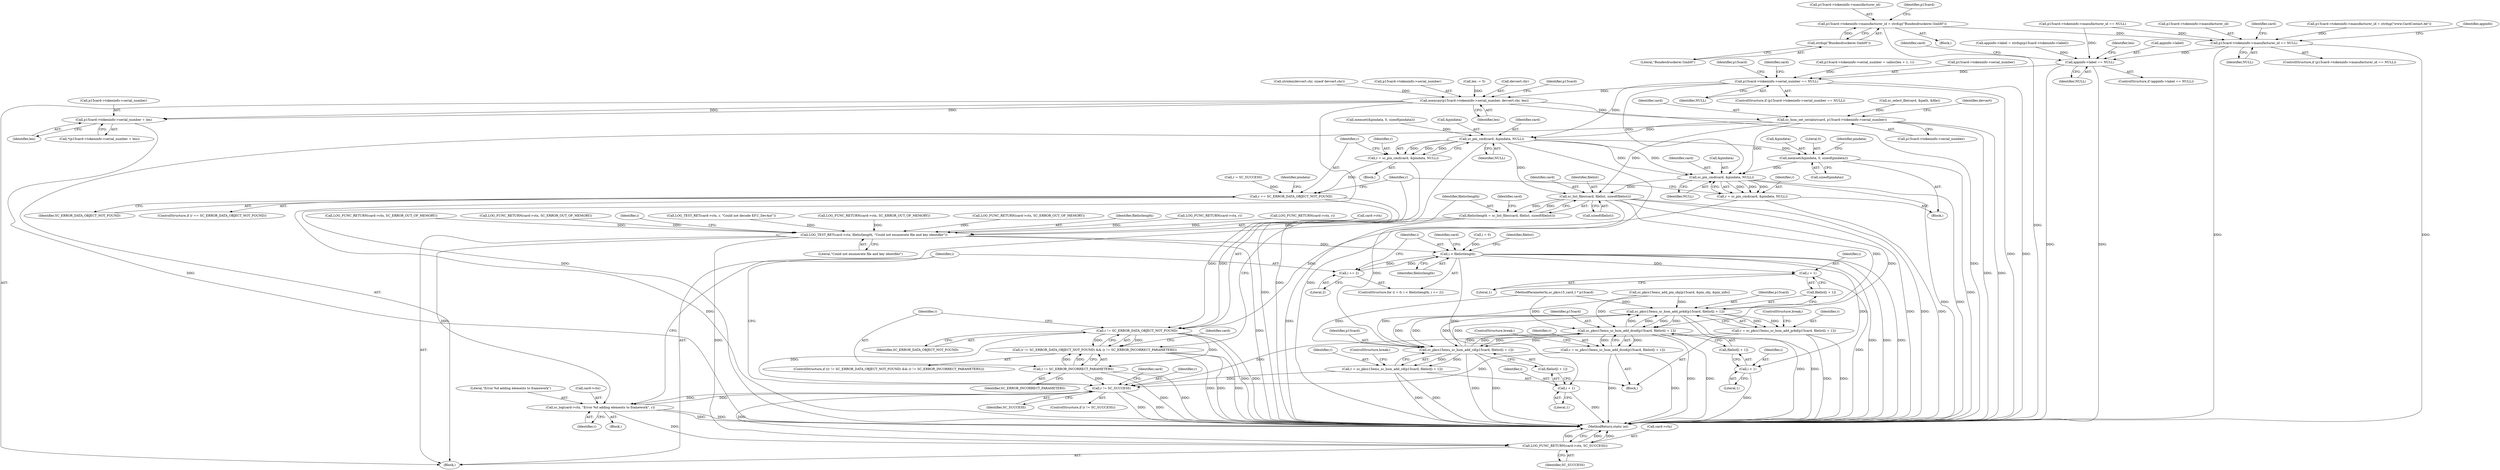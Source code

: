 digraph "0_OpenSC_360e95d45ac4123255a4c796db96337f332160ad#diff-d643a0fa169471dbf2912f4866dc49c5_6@API" {
"1000483" [label="(Call,p15card->tokeninfo->manufacturer_id = strdup(\"Bundesdruckerei GmbH\"))"];
"1000489" [label="(Call,strdup(\"Bundesdruckerei GmbH\"))"];
"1000502" [label="(Call,p15card->tokeninfo->manufacturer_id == NULL)"];
"1000525" [label="(Call,appinfo->label == NULL)"];
"1000564" [label="(Call,p15card->tokeninfo->serial_number == NULL)"];
"1000576" [label="(Call,memcpy(p15card->tokeninfo->serial_number, devcert.chr, len))"];
"1000588" [label="(Call,p15card->tokeninfo->serial_number + len)"];
"1000596" [label="(Call,sc_hsm_set_serialnr(card, p15card->tokeninfo->serial_number))"];
"1000963" [label="(Call,sc_pin_cmd(card, &pindata, NULL))"];
"1000961" [label="(Call,r = sc_pin_cmd(card, &pindata, NULL))"];
"1000969" [label="(Call,r == SC_ERROR_DATA_OBJECT_NOT_FOUND)"];
"1001003" [label="(Call,r != SC_ERROR_DATA_OBJECT_NOT_FOUND)"];
"1001002" [label="(Call,(r != SC_ERROR_DATA_OBJECT_NOT_FOUND) && (r != SC_ERROR_INCORRECT_PARAMETERS))"];
"1001006" [label="(Call,r != SC_ERROR_INCORRECT_PARAMETERS)"];
"1001077" [label="(Call,r != SC_SUCCESS)"];
"1001081" [label="(Call,sc_log(card->ctx, \"Error %d adding elements to framework\", r))"];
"1001087" [label="(Call,LOG_FUNC_RETURN(card->ctx, SC_SUCCESS))"];
"1000973" [label="(Call,memset(&pindata, 0, sizeof(pindata)))"];
"1000996" [label="(Call,sc_pin_cmd(card, &pindata, NULL))"];
"1000994" [label="(Call,r = sc_pin_cmd(card, &pindata, NULL))"];
"1001016" [label="(Call,sc_list_files(card, filelist, sizeof(filelist)))"];
"1001014" [label="(Call,filelistlength = sc_list_files(card, filelist, sizeof(filelist)))"];
"1001021" [label="(Call,LOG_TEST_RET(card->ctx, filelistlength, \"Could not enumerate file and key identifier\"))"];
"1001031" [label="(Call,i < filelistlength)"];
"1001034" [label="(Call,i += 2)"];
"1001050" [label="(Call,i + 1)"];
"1001061" [label="(Call,i + 1)"];
"1001072" [label="(Call,i + 1)"];
"1001046" [label="(Call,sc_pkcs15emu_sc_hsm_add_prkd(p15card, filelist[i + 1]))"];
"1001044" [label="(Call,r = sc_pkcs15emu_sc_hsm_add_prkd(p15card, filelist[i + 1]))"];
"1001057" [label="(Call,sc_pkcs15emu_sc_hsm_add_dcod(p15card, filelist[i + 1]))"];
"1001055" [label="(Call,r = sc_pkcs15emu_sc_hsm_add_dcod(p15card, filelist[i + 1]))"];
"1001068" [label="(Call,sc_pkcs15emu_sc_hsm_add_cd(p15card, filelist[i + 1]))"];
"1001066" [label="(Call,r = sc_pkcs15emu_sc_hsm_add_cd(p15card, filelist[i + 1]))"];
"1000576" [label="(Call,memcpy(p15card->tokeninfo->serial_number, devcert.chr, len))"];
"1001017" [label="(Identifier,card)"];
"1001058" [label="(Identifier,p15card)"];
"1000573" [label="(Identifier,card)"];
"1000597" [label="(Identifier,card)"];
"1001052" [label="(Literal,1)"];
"1000967" [label="(Identifier,NULL)"];
"1001080" [label="(Block,)"];
"1001031" [label="(Call,i < filelistlength)"];
"1000536" [label="(Identifier,len)"];
"1001053" [label="(ControlStructure,break;)"];
"1000458" [label="(Call,p15card->tokeninfo->manufacturer_id == NULL)"];
"1001027" [label="(ControlStructure,for (i = 0; i < filelistlength; i += 2))"];
"1001070" [label="(Call,filelist[i + 1])"];
"1000484" [label="(Call,p15card->tokeninfo->manufacturer_id)"];
"1000552" [label="(Call,p15card->tokeninfo->serial_number = calloc(len + 1, 1))"];
"1000963" [label="(Call,sc_pin_cmd(card, &pindata, NULL))"];
"1000503" [label="(Call,p15card->tokeninfo->manufacturer_id)"];
"1000970" [label="(Identifier,r)"];
"1001057" [label="(Call,sc_pkcs15emu_sc_hsm_add_dcod(p15card, filelist[i + 1]))"];
"1000997" [label="(Identifier,card)"];
"1001069" [label="(Identifier,p15card)"];
"1001003" [label="(Call,r != SC_ERROR_DATA_OBJECT_NOT_FOUND)"];
"1001079" [label="(Identifier,SC_SUCCESS)"];
"1001082" [label="(Call,card->ctx)"];
"1000962" [label="(Identifier,r)"];
"1001006" [label="(Call,r != SC_ERROR_INCORRECT_PARAMETERS)"];
"1000974" [label="(Call,&pindata)"];
"1000994" [label="(Call,r = sc_pin_cmd(card, &pindata, NULL))"];
"1001008" [label="(Identifier,SC_ERROR_INCORRECT_PARAMETERS)"];
"1001014" [label="(Call,filelistlength = sc_list_files(card, filelist, sizeof(filelist)))"];
"1000961" [label="(Call,r = sc_pin_cmd(card, &pindata, NULL))"];
"1001007" [label="(Identifier,r)"];
"1001073" [label="(Identifier,i)"];
"1001075" [label="(ControlStructure,break;)"];
"1001088" [label="(Call,card->ctx)"];
"1000996" [label="(Call,sc_pin_cmd(card, &pindata, NULL))"];
"1000973" [label="(Call,memset(&pindata, 0, sizeof(pindata)))"];
"1000972" [label="(Block,)"];
"1001029" [label="(Identifier,i)"];
"1001001" [label="(ControlStructure,if ((r != SC_ERROR_DATA_OBJECT_NOT_FOUND) && (r != SC_ERROR_INCORRECT_PARAMETERS)))"];
"1000594" [label="(Identifier,len)"];
"1000935" [label="(Call,r = SC_SUCCESS)"];
"1001023" [label="(Identifier,card)"];
"1001074" [label="(Literal,1)"];
"1000570" [label="(Identifier,NULL)"];
"1000361" [label="(Call,LOG_TEST_RET(card->ctx, r, \"Could not decode EF.C_DevAut\"))"];
"1000596" [label="(Call,sc_hsm_set_serialnr(card, p15card->tokeninfo->serial_number))"];
"1000526" [label="(Call,appinfo->label)"];
"1000969" [label="(Call,r == SC_ERROR_DATA_OBJECT_NOT_FOUND)"];
"1000564" [label="(Call,p15card->tokeninfo->serial_number == NULL)"];
"1001019" [label="(Call,sizeof(filelist))"];
"1001015" [label="(Identifier,filelistlength)"];
"1000524" [label="(ControlStructure,if (appinfo->label == NULL))"];
"1001066" [label="(Call,r = sc_pkcs15emu_sc_hsm_add_cd(p15card, filelist[i + 1]))"];
"1000939" [label="(Block,)"];
"1001004" [label="(Identifier,r)"];
"1000565" [label="(Call,p15card->tokeninfo->serial_number)"];
"1001021" [label="(Call,LOG_TEST_RET(card->ctx, filelistlength, \"Could not enumerate file and key identifier\"))"];
"1000975" [label="(Identifier,pindata)"];
"1000537" [label="(Call,strnlen(devcert.chr, sizeof devcert.chr))"];
"1000505" [label="(Identifier,p15card)"];
"1001062" [label="(Identifier,i)"];
"1001055" [label="(Call,r = sc_pkcs15emu_sc_hsm_add_dcod(p15card, filelist[i + 1]))"];
"1000588" [label="(Call,p15card->tokeninfo->serial_number + len)"];
"1000577" [label="(Call,p15card->tokeninfo->serial_number)"];
"1000571" [label="(Call,LOG_FUNC_RETURN(card->ctx, SC_ERROR_OUT_OF_MEMORY))"];
"1000964" [label="(Identifier,card)"];
"1000107" [label="(Block,)"];
"1000579" [label="(Identifier,p15card)"];
"1001011" [label="(Identifier,card)"];
"1001085" [label="(Literal,\"Error %d adding elements to framework\")"];
"1001033" [label="(Identifier,filelistlength)"];
"1000530" [label="(Call,LOG_FUNC_RETURN(card->ctx, SC_ERROR_OUT_OF_MEMORY))"];
"1000511" [label="(Identifier,card)"];
"1001072" [label="(Call,i + 1)"];
"1001047" [label="(Identifier,p15card)"];
"1001036" [label="(Literal,2)"];
"1001002" [label="(Call,(r != SC_ERROR_DATA_OBJECT_NOT_FOUND) && (r != SC_ERROR_INCORRECT_PARAMETERS))"];
"1000977" [label="(Call,sizeof(pindata))"];
"1000549" [label="(Call,len -= 5)"];
"1000907" [label="(Call,sc_pkcs15emu_add_pin_obj(p15card, &pin_obj, &pin_info))"];
"1000582" [label="(Call,devcert.chr)"];
"1000971" [label="(Identifier,SC_ERROR_DATA_OBJECT_NOT_FOUND)"];
"1000493" [label="(Call,p15card->tokeninfo->manufacturer_id = strdup(\"www.CardContact.de\"))"];
"1000190" [label="(Call,sc_select_file(card, &path, &file))"];
"1001046" [label="(Call,sc_pkcs15emu_sc_hsm_add_prkd(p15card, filelist[i + 1]))"];
"1001063" [label="(Literal,1)"];
"1001092" [label="(MethodReturn,static int)"];
"1000532" [label="(Identifier,card)"];
"1001081" [label="(Call,sc_log(card->ctx, \"Error %d adding elements to framework\", r))"];
"1000995" [label="(Identifier,r)"];
"1000585" [label="(Identifier,len)"];
"1000968" [label="(ControlStructure,if (r == SC_ERROR_DATA_OBJECT_NOT_FOUND))"];
"1001083" [label="(Identifier,card)"];
"1000525" [label="(Call,appinfo->label == NULL)"];
"1001051" [label="(Identifier,i)"];
"1001061" [label="(Call,i + 1)"];
"1001025" [label="(Identifier,filelistlength)"];
"1000998" [label="(Call,&pindata)"];
"1001091" [label="(Identifier,SC_SUCCESS)"];
"1000489" [label="(Call,strdup(\"Bundesdruckerei GmbH\"))"];
"1000587" [label="(Call,*(p15card->tokeninfo->serial_number + len))"];
"1001067" [label="(Identifier,r)"];
"1001026" [label="(Literal,\"Could not enumerate file and key identifier\")"];
"1000490" [label="(Literal,\"Bundesdruckerei GmbH\")"];
"1000516" [label="(Identifier,appinfo)"];
"1000483" [label="(Call,p15card->tokeninfo->manufacturer_id = strdup(\"Bundesdruckerei GmbH\"))"];
"1000976" [label="(Literal,0)"];
"1000502" [label="(Call,p15card->tokeninfo->manufacturer_id == NULL)"];
"1001045" [label="(Identifier,r)"];
"1000917" [label="(Call,LOG_FUNC_RETURN(card->ctx, r))"];
"1001086" [label="(Identifier,r)"];
"1000767" [label="(Call,LOG_FUNC_RETURN(card->ctx, r))"];
"1001022" [label="(Call,card->ctx)"];
"1000563" [label="(ControlStructure,if (p15card->tokeninfo->serial_number == NULL))"];
"1000940" [label="(Call,memset(&pindata, 0, sizeof(pindata)))"];
"1001078" [label="(Identifier,r)"];
"1000591" [label="(Identifier,p15card)"];
"1001056" [label="(Identifier,r)"];
"1000605" [label="(Identifier,devcert)"];
"1001000" [label="(Identifier,NULL)"];
"1000529" [label="(Identifier,NULL)"];
"1001044" [label="(Call,r = sc_pkcs15emu_sc_hsm_add_prkd(p15card, filelist[i + 1]))"];
"1001087" [label="(Call,LOG_FUNC_RETURN(card->ctx, SC_SUCCESS))"];
"1000598" [label="(Call,p15card->tokeninfo->serial_number)"];
"1001089" [label="(Identifier,card)"];
"1000589" [label="(Call,p15card->tokeninfo->serial_number)"];
"1001064" [label="(ControlStructure,break;)"];
"1001042" [label="(Block,)"];
"1000509" [label="(Call,LOG_FUNC_RETURN(card->ctx, SC_ERROR_OUT_OF_MEMORY))"];
"1001028" [label="(Call,i = 0)"];
"1000514" [label="(Call,appinfo->label = strdup(p15card->tokeninfo->label))"];
"1001068" [label="(Call,sc_pkcs15emu_sc_hsm_add_cd(p15card, filelist[i + 1]))"];
"1000508" [label="(Identifier,NULL)"];
"1001040" [label="(Identifier,filelist)"];
"1000981" [label="(Identifier,pindata)"];
"1001048" [label="(Call,filelist[i + 1])"];
"1001005" [label="(Identifier,SC_ERROR_DATA_OBJECT_NOT_FOUND)"];
"1001018" [label="(Identifier,filelist)"];
"1001059" [label="(Call,filelist[i + 1])"];
"1000501" [label="(ControlStructure,if (p15card->tokeninfo->manufacturer_id == NULL))"];
"1001077" [label="(Call,r != SC_SUCCESS)"];
"1001050" [label="(Call,i + 1)"];
"1000106" [label="(MethodParameterIn,sc_pkcs15_card_t * p15card)"];
"1000482" [label="(Block,)"];
"1001076" [label="(ControlStructure,if (r != SC_SUCCESS))"];
"1000421" [label="(Call,LOG_FUNC_RETURN(card->ctx, SC_ERROR_OUT_OF_MEMORY))"];
"1000965" [label="(Call,&pindata)"];
"1001034" [label="(Call,i += 2)"];
"1001035" [label="(Identifier,i)"];
"1001032" [label="(Identifier,i)"];
"1001016" [label="(Call,sc_list_files(card, filelist, sizeof(filelist)))"];
"1000483" -> "1000482"  [label="AST: "];
"1000483" -> "1000489"  [label="CFG: "];
"1000484" -> "1000483"  [label="AST: "];
"1000489" -> "1000483"  [label="AST: "];
"1000505" -> "1000483"  [label="CFG: "];
"1000483" -> "1001092"  [label="DDG: "];
"1000489" -> "1000483"  [label="DDG: "];
"1000483" -> "1000502"  [label="DDG: "];
"1000489" -> "1000490"  [label="CFG: "];
"1000490" -> "1000489"  [label="AST: "];
"1000502" -> "1000501"  [label="AST: "];
"1000502" -> "1000508"  [label="CFG: "];
"1000503" -> "1000502"  [label="AST: "];
"1000508" -> "1000502"  [label="AST: "];
"1000511" -> "1000502"  [label="CFG: "];
"1000516" -> "1000502"  [label="CFG: "];
"1000502" -> "1001092"  [label="DDG: "];
"1000502" -> "1001092"  [label="DDG: "];
"1000493" -> "1000502"  [label="DDG: "];
"1000458" -> "1000502"  [label="DDG: "];
"1000502" -> "1000525"  [label="DDG: "];
"1000525" -> "1000524"  [label="AST: "];
"1000525" -> "1000529"  [label="CFG: "];
"1000526" -> "1000525"  [label="AST: "];
"1000529" -> "1000525"  [label="AST: "];
"1000532" -> "1000525"  [label="CFG: "];
"1000536" -> "1000525"  [label="CFG: "];
"1000525" -> "1001092"  [label="DDG: "];
"1000525" -> "1001092"  [label="DDG: "];
"1000514" -> "1000525"  [label="DDG: "];
"1000458" -> "1000525"  [label="DDG: "];
"1000525" -> "1000564"  [label="DDG: "];
"1000564" -> "1000563"  [label="AST: "];
"1000564" -> "1000570"  [label="CFG: "];
"1000565" -> "1000564"  [label="AST: "];
"1000570" -> "1000564"  [label="AST: "];
"1000573" -> "1000564"  [label="CFG: "];
"1000579" -> "1000564"  [label="CFG: "];
"1000564" -> "1001092"  [label="DDG: "];
"1000564" -> "1001092"  [label="DDG: "];
"1000552" -> "1000564"  [label="DDG: "];
"1000564" -> "1000576"  [label="DDG: "];
"1000564" -> "1000963"  [label="DDG: "];
"1000564" -> "1000996"  [label="DDG: "];
"1000576" -> "1000107"  [label="AST: "];
"1000576" -> "1000585"  [label="CFG: "];
"1000577" -> "1000576"  [label="AST: "];
"1000582" -> "1000576"  [label="AST: "];
"1000585" -> "1000576"  [label="AST: "];
"1000591" -> "1000576"  [label="CFG: "];
"1000576" -> "1001092"  [label="DDG: "];
"1000576" -> "1001092"  [label="DDG: "];
"1000537" -> "1000576"  [label="DDG: "];
"1000549" -> "1000576"  [label="DDG: "];
"1000576" -> "1000588"  [label="DDG: "];
"1000576" -> "1000588"  [label="DDG: "];
"1000576" -> "1000596"  [label="DDG: "];
"1000588" -> "1000587"  [label="AST: "];
"1000588" -> "1000594"  [label="CFG: "];
"1000589" -> "1000588"  [label="AST: "];
"1000594" -> "1000588"  [label="AST: "];
"1000587" -> "1000588"  [label="CFG: "];
"1000588" -> "1001092"  [label="DDG: "];
"1000596" -> "1000107"  [label="AST: "];
"1000596" -> "1000598"  [label="CFG: "];
"1000597" -> "1000596"  [label="AST: "];
"1000598" -> "1000596"  [label="AST: "];
"1000605" -> "1000596"  [label="CFG: "];
"1000596" -> "1001092"  [label="DDG: "];
"1000596" -> "1001092"  [label="DDG: "];
"1000190" -> "1000596"  [label="DDG: "];
"1000596" -> "1000963"  [label="DDG: "];
"1000596" -> "1000996"  [label="DDG: "];
"1000596" -> "1001016"  [label="DDG: "];
"1000963" -> "1000961"  [label="AST: "];
"1000963" -> "1000967"  [label="CFG: "];
"1000964" -> "1000963"  [label="AST: "];
"1000965" -> "1000963"  [label="AST: "];
"1000967" -> "1000963"  [label="AST: "];
"1000961" -> "1000963"  [label="CFG: "];
"1000963" -> "1001092"  [label="DDG: "];
"1000963" -> "1001092"  [label="DDG: "];
"1000963" -> "1000961"  [label="DDG: "];
"1000963" -> "1000961"  [label="DDG: "];
"1000963" -> "1000961"  [label="DDG: "];
"1000940" -> "1000963"  [label="DDG: "];
"1000963" -> "1000973"  [label="DDG: "];
"1000963" -> "1000996"  [label="DDG: "];
"1000963" -> "1000996"  [label="DDG: "];
"1000963" -> "1001016"  [label="DDG: "];
"1000961" -> "1000939"  [label="AST: "];
"1000962" -> "1000961"  [label="AST: "];
"1000970" -> "1000961"  [label="CFG: "];
"1000961" -> "1001092"  [label="DDG: "];
"1000961" -> "1000969"  [label="DDG: "];
"1000969" -> "1000968"  [label="AST: "];
"1000969" -> "1000971"  [label="CFG: "];
"1000970" -> "1000969"  [label="AST: "];
"1000971" -> "1000969"  [label="AST: "];
"1000975" -> "1000969"  [label="CFG: "];
"1001004" -> "1000969"  [label="CFG: "];
"1000969" -> "1001092"  [label="DDG: "];
"1000935" -> "1000969"  [label="DDG: "];
"1000969" -> "1001003"  [label="DDG: "];
"1000969" -> "1001003"  [label="DDG: "];
"1001003" -> "1001002"  [label="AST: "];
"1001003" -> "1001005"  [label="CFG: "];
"1001004" -> "1001003"  [label="AST: "];
"1001005" -> "1001003"  [label="AST: "];
"1001007" -> "1001003"  [label="CFG: "];
"1001002" -> "1001003"  [label="CFG: "];
"1001003" -> "1001092"  [label="DDG: "];
"1001003" -> "1001092"  [label="DDG: "];
"1001003" -> "1001002"  [label="DDG: "];
"1001003" -> "1001002"  [label="DDG: "];
"1000994" -> "1001003"  [label="DDG: "];
"1001003" -> "1001006"  [label="DDG: "];
"1001003" -> "1001077"  [label="DDG: "];
"1001002" -> "1001001"  [label="AST: "];
"1001002" -> "1001006"  [label="CFG: "];
"1001006" -> "1001002"  [label="AST: "];
"1001011" -> "1001002"  [label="CFG: "];
"1001015" -> "1001002"  [label="CFG: "];
"1001002" -> "1001092"  [label="DDG: "];
"1001002" -> "1001092"  [label="DDG: "];
"1001002" -> "1001092"  [label="DDG: "];
"1001006" -> "1001002"  [label="DDG: "];
"1001006" -> "1001002"  [label="DDG: "];
"1001006" -> "1001008"  [label="CFG: "];
"1001007" -> "1001006"  [label="AST: "];
"1001008" -> "1001006"  [label="AST: "];
"1001006" -> "1001092"  [label="DDG: "];
"1001006" -> "1001092"  [label="DDG: "];
"1001006" -> "1001077"  [label="DDG: "];
"1001077" -> "1001076"  [label="AST: "];
"1001077" -> "1001079"  [label="CFG: "];
"1001078" -> "1001077"  [label="AST: "];
"1001079" -> "1001077"  [label="AST: "];
"1001083" -> "1001077"  [label="CFG: "];
"1001035" -> "1001077"  [label="CFG: "];
"1001077" -> "1001092"  [label="DDG: "];
"1001077" -> "1001092"  [label="DDG: "];
"1001044" -> "1001077"  [label="DDG: "];
"1001055" -> "1001077"  [label="DDG: "];
"1001081" -> "1001077"  [label="DDG: "];
"1001066" -> "1001077"  [label="DDG: "];
"1001077" -> "1001081"  [label="DDG: "];
"1001077" -> "1001087"  [label="DDG: "];
"1001081" -> "1001080"  [label="AST: "];
"1001081" -> "1001086"  [label="CFG: "];
"1001082" -> "1001081"  [label="AST: "];
"1001085" -> "1001081"  [label="AST: "];
"1001086" -> "1001081"  [label="AST: "];
"1001035" -> "1001081"  [label="CFG: "];
"1001081" -> "1001092"  [label="DDG: "];
"1001081" -> "1001092"  [label="DDG: "];
"1001021" -> "1001081"  [label="DDG: "];
"1001081" -> "1001087"  [label="DDG: "];
"1001087" -> "1000107"  [label="AST: "];
"1001087" -> "1001091"  [label="CFG: "];
"1001088" -> "1001087"  [label="AST: "];
"1001091" -> "1001087"  [label="AST: "];
"1001092" -> "1001087"  [label="CFG: "];
"1001087" -> "1001092"  [label="DDG: "];
"1001087" -> "1001092"  [label="DDG: "];
"1001087" -> "1001092"  [label="DDG: "];
"1001021" -> "1001087"  [label="DDG: "];
"1000973" -> "1000972"  [label="AST: "];
"1000973" -> "1000977"  [label="CFG: "];
"1000974" -> "1000973"  [label="AST: "];
"1000976" -> "1000973"  [label="AST: "];
"1000977" -> "1000973"  [label="AST: "];
"1000981" -> "1000973"  [label="CFG: "];
"1000973" -> "1001092"  [label="DDG: "];
"1000973" -> "1000996"  [label="DDG: "];
"1000996" -> "1000994"  [label="AST: "];
"1000996" -> "1001000"  [label="CFG: "];
"1000997" -> "1000996"  [label="AST: "];
"1000998" -> "1000996"  [label="AST: "];
"1001000" -> "1000996"  [label="AST: "];
"1000994" -> "1000996"  [label="CFG: "];
"1000996" -> "1001092"  [label="DDG: "];
"1000996" -> "1001092"  [label="DDG: "];
"1000996" -> "1000994"  [label="DDG: "];
"1000996" -> "1000994"  [label="DDG: "];
"1000996" -> "1000994"  [label="DDG: "];
"1000996" -> "1001016"  [label="DDG: "];
"1000994" -> "1000972"  [label="AST: "];
"1000995" -> "1000994"  [label="AST: "];
"1001004" -> "1000994"  [label="CFG: "];
"1000994" -> "1001092"  [label="DDG: "];
"1001016" -> "1001014"  [label="AST: "];
"1001016" -> "1001019"  [label="CFG: "];
"1001017" -> "1001016"  [label="AST: "];
"1001018" -> "1001016"  [label="AST: "];
"1001019" -> "1001016"  [label="AST: "];
"1001014" -> "1001016"  [label="CFG: "];
"1001016" -> "1001092"  [label="DDG: "];
"1001016" -> "1001092"  [label="DDG: "];
"1001016" -> "1001014"  [label="DDG: "];
"1001016" -> "1001014"  [label="DDG: "];
"1001016" -> "1001046"  [label="DDG: "];
"1001016" -> "1001057"  [label="DDG: "];
"1001016" -> "1001068"  [label="DDG: "];
"1001014" -> "1000107"  [label="AST: "];
"1001015" -> "1001014"  [label="AST: "];
"1001023" -> "1001014"  [label="CFG: "];
"1001014" -> "1001092"  [label="DDG: "];
"1001014" -> "1001021"  [label="DDG: "];
"1001021" -> "1000107"  [label="AST: "];
"1001021" -> "1001026"  [label="CFG: "];
"1001022" -> "1001021"  [label="AST: "];
"1001025" -> "1001021"  [label="AST: "];
"1001026" -> "1001021"  [label="AST: "];
"1001029" -> "1001021"  [label="CFG: "];
"1001021" -> "1001092"  [label="DDG: "];
"1000917" -> "1001021"  [label="DDG: "];
"1000530" -> "1001021"  [label="DDG: "];
"1000421" -> "1001021"  [label="DDG: "];
"1000571" -> "1001021"  [label="DDG: "];
"1000361" -> "1001021"  [label="DDG: "];
"1000509" -> "1001021"  [label="DDG: "];
"1000767" -> "1001021"  [label="DDG: "];
"1001021" -> "1001031"  [label="DDG: "];
"1001031" -> "1001027"  [label="AST: "];
"1001031" -> "1001033"  [label="CFG: "];
"1001032" -> "1001031"  [label="AST: "];
"1001033" -> "1001031"  [label="AST: "];
"1001040" -> "1001031"  [label="CFG: "];
"1001089" -> "1001031"  [label="CFG: "];
"1001031" -> "1001092"  [label="DDG: "];
"1001031" -> "1001092"  [label="DDG: "];
"1001031" -> "1001092"  [label="DDG: "];
"1001034" -> "1001031"  [label="DDG: "];
"1001028" -> "1001031"  [label="DDG: "];
"1001031" -> "1001034"  [label="DDG: "];
"1001031" -> "1001050"  [label="DDG: "];
"1001031" -> "1001061"  [label="DDG: "];
"1001031" -> "1001072"  [label="DDG: "];
"1001034" -> "1001027"  [label="AST: "];
"1001034" -> "1001036"  [label="CFG: "];
"1001035" -> "1001034"  [label="AST: "];
"1001036" -> "1001034"  [label="AST: "];
"1001032" -> "1001034"  [label="CFG: "];
"1001050" -> "1001048"  [label="AST: "];
"1001050" -> "1001052"  [label="CFG: "];
"1001051" -> "1001050"  [label="AST: "];
"1001052" -> "1001050"  [label="AST: "];
"1001048" -> "1001050"  [label="CFG: "];
"1001050" -> "1001092"  [label="DDG: "];
"1001061" -> "1001059"  [label="AST: "];
"1001061" -> "1001063"  [label="CFG: "];
"1001062" -> "1001061"  [label="AST: "];
"1001063" -> "1001061"  [label="AST: "];
"1001059" -> "1001061"  [label="CFG: "];
"1001061" -> "1001092"  [label="DDG: "];
"1001072" -> "1001070"  [label="AST: "];
"1001072" -> "1001074"  [label="CFG: "];
"1001073" -> "1001072"  [label="AST: "];
"1001074" -> "1001072"  [label="AST: "];
"1001070" -> "1001072"  [label="CFG: "];
"1001072" -> "1001092"  [label="DDG: "];
"1001046" -> "1001044"  [label="AST: "];
"1001046" -> "1001048"  [label="CFG: "];
"1001047" -> "1001046"  [label="AST: "];
"1001048" -> "1001046"  [label="AST: "];
"1001044" -> "1001046"  [label="CFG: "];
"1001046" -> "1001092"  [label="DDG: "];
"1001046" -> "1001092"  [label="DDG: "];
"1001046" -> "1001044"  [label="DDG: "];
"1001046" -> "1001044"  [label="DDG: "];
"1001057" -> "1001046"  [label="DDG: "];
"1001057" -> "1001046"  [label="DDG: "];
"1000907" -> "1001046"  [label="DDG: "];
"1001068" -> "1001046"  [label="DDG: "];
"1001068" -> "1001046"  [label="DDG: "];
"1000106" -> "1001046"  [label="DDG: "];
"1001046" -> "1001057"  [label="DDG: "];
"1001046" -> "1001057"  [label="DDG: "];
"1001046" -> "1001068"  [label="DDG: "];
"1001046" -> "1001068"  [label="DDG: "];
"1001044" -> "1001042"  [label="AST: "];
"1001045" -> "1001044"  [label="AST: "];
"1001053" -> "1001044"  [label="CFG: "];
"1001044" -> "1001092"  [label="DDG: "];
"1001044" -> "1001092"  [label="DDG: "];
"1001057" -> "1001055"  [label="AST: "];
"1001057" -> "1001059"  [label="CFG: "];
"1001058" -> "1001057"  [label="AST: "];
"1001059" -> "1001057"  [label="AST: "];
"1001055" -> "1001057"  [label="CFG: "];
"1001057" -> "1001092"  [label="DDG: "];
"1001057" -> "1001092"  [label="DDG: "];
"1001057" -> "1001055"  [label="DDG: "];
"1001057" -> "1001055"  [label="DDG: "];
"1000907" -> "1001057"  [label="DDG: "];
"1001068" -> "1001057"  [label="DDG: "];
"1001068" -> "1001057"  [label="DDG: "];
"1000106" -> "1001057"  [label="DDG: "];
"1001057" -> "1001068"  [label="DDG: "];
"1001057" -> "1001068"  [label="DDG: "];
"1001055" -> "1001042"  [label="AST: "];
"1001056" -> "1001055"  [label="AST: "];
"1001064" -> "1001055"  [label="CFG: "];
"1001055" -> "1001092"  [label="DDG: "];
"1001055" -> "1001092"  [label="DDG: "];
"1001068" -> "1001066"  [label="AST: "];
"1001068" -> "1001070"  [label="CFG: "];
"1001069" -> "1001068"  [label="AST: "];
"1001070" -> "1001068"  [label="AST: "];
"1001066" -> "1001068"  [label="CFG: "];
"1001068" -> "1001092"  [label="DDG: "];
"1001068" -> "1001092"  [label="DDG: "];
"1001068" -> "1001066"  [label="DDG: "];
"1001068" -> "1001066"  [label="DDG: "];
"1000907" -> "1001068"  [label="DDG: "];
"1000106" -> "1001068"  [label="DDG: "];
"1001066" -> "1001042"  [label="AST: "];
"1001067" -> "1001066"  [label="AST: "];
"1001075" -> "1001066"  [label="CFG: "];
"1001066" -> "1001092"  [label="DDG: "];
"1001066" -> "1001092"  [label="DDG: "];
}
